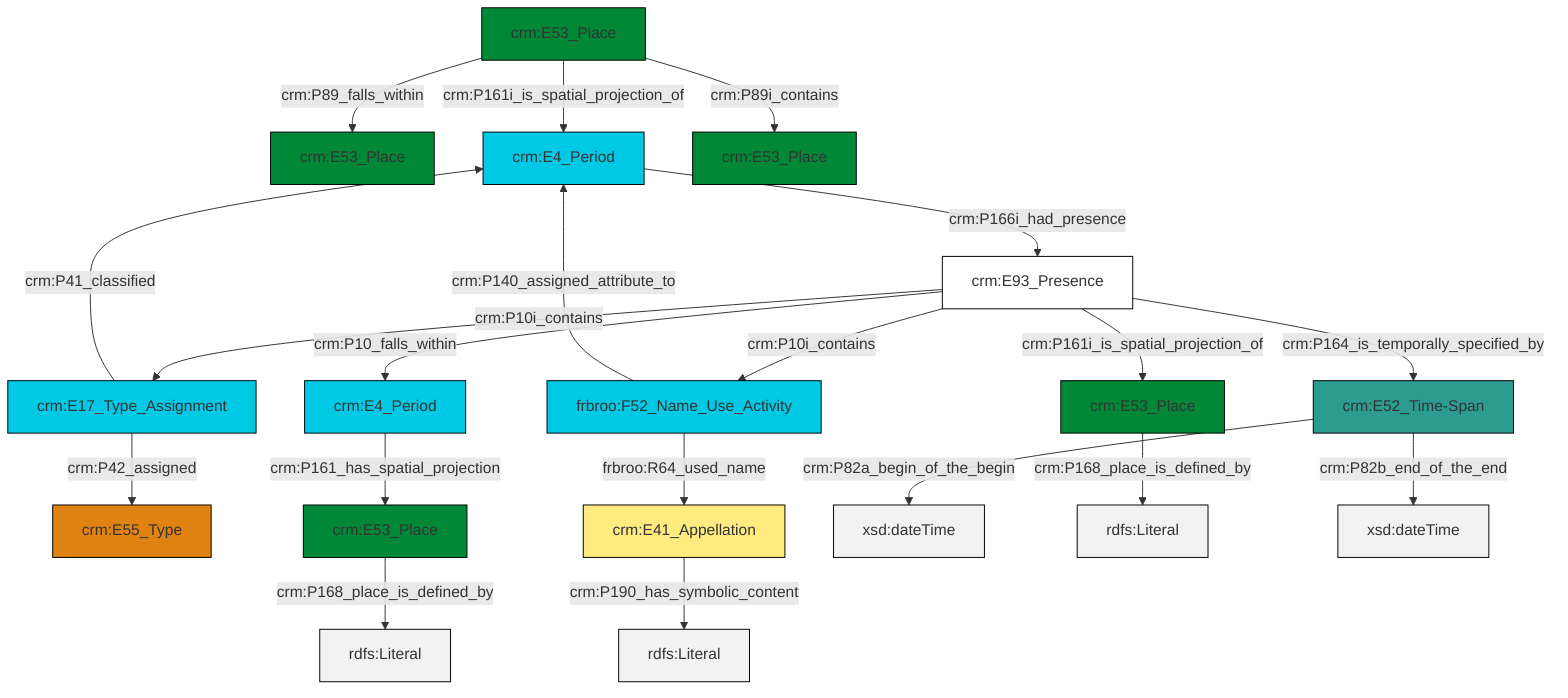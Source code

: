 graph TD
classDef Literal fill:#f2f2f2,stroke:#000000;
classDef CRM_Entity fill:#FFFFFF,stroke:#000000;
classDef Temporal_Entity fill:#00C9E6, stroke:#000000;
classDef Type fill:#E18312, stroke:#000000;
classDef Time-Span fill:#2C9C91, stroke:#000000;
classDef Appellation fill:#FFEB7F, stroke:#000000;
classDef Place fill:#008836, stroke:#000000;
classDef Persistent_Item fill:#B266B2, stroke:#000000;
classDef Conceptual_Object fill:#FFD700, stroke:#000000;
classDef Physical_Thing fill:#D2B48C, stroke:#000000;
classDef Actor fill:#f58aad, stroke:#000000;
classDef PC_Classes fill:#4ce600, stroke:#000000;
classDef Multi fill:#cccccc,stroke:#000000;

0["crm:E53_Place"]:::Place -->|crm:P89_falls_within| 1["crm:E53_Place"]:::Place
2["crm:E17_Type_Assignment"]:::Temporal_Entity -->|crm:P41_classified| 3["crm:E4_Period"]:::Temporal_Entity
3["crm:E4_Period"]:::Temporal_Entity -->|crm:P166i_had_presence| 7["crm:E93_Presence"]:::CRM_Entity
2["crm:E17_Type_Assignment"]:::Temporal_Entity -->|crm:P42_assigned| 4["crm:E55_Type"]:::Type
7["crm:E93_Presence"]:::CRM_Entity -->|crm:P10i_contains| 2["crm:E17_Type_Assignment"]:::Temporal_Entity
12["crm:E52_Time-Span"]:::Time-Span -->|crm:P82a_begin_of_the_begin| 13[xsd:dateTime]:::Literal
14["crm:E4_Period"]:::Temporal_Entity -->|crm:P161_has_spatial_projection| 8["crm:E53_Place"]:::Place
10["crm:E41_Appellation"]:::Appellation -->|crm:P190_has_symbolic_content| 17[rdfs:Literal]:::Literal
0["crm:E53_Place"]:::Place -->|crm:P89i_contains| 18["crm:E53_Place"]:::Place
20["crm:E53_Place"]:::Place -->|crm:P168_place_is_defined_by| 21[rdfs:Literal]:::Literal
23["frbroo:F52_Name_Use_Activity"]:::Temporal_Entity -->|crm:P140_assigned_attribute_to| 3["crm:E4_Period"]:::Temporal_Entity
0["crm:E53_Place"]:::Place -->|crm:P161i_is_spatial_projection_of| 3["crm:E4_Period"]:::Temporal_Entity
8["crm:E53_Place"]:::Place -->|crm:P168_place_is_defined_by| 28[rdfs:Literal]:::Literal
7["crm:E93_Presence"]:::CRM_Entity -->|crm:P10_falls_within| 14["crm:E4_Period"]:::Temporal_Entity
23["frbroo:F52_Name_Use_Activity"]:::Temporal_Entity -->|frbroo:R64_used_name| 10["crm:E41_Appellation"]:::Appellation
7["crm:E93_Presence"]:::CRM_Entity -->|crm:P10i_contains| 23["frbroo:F52_Name_Use_Activity"]:::Temporal_Entity
7["crm:E93_Presence"]:::CRM_Entity -->|crm:P161i_is_spatial_projection_of| 20["crm:E53_Place"]:::Place
12["crm:E52_Time-Span"]:::Time-Span -->|crm:P82b_end_of_the_end| 30[xsd:dateTime]:::Literal
7["crm:E93_Presence"]:::CRM_Entity -->|crm:P164_is_temporally_specified_by| 12["crm:E52_Time-Span"]:::Time-Span